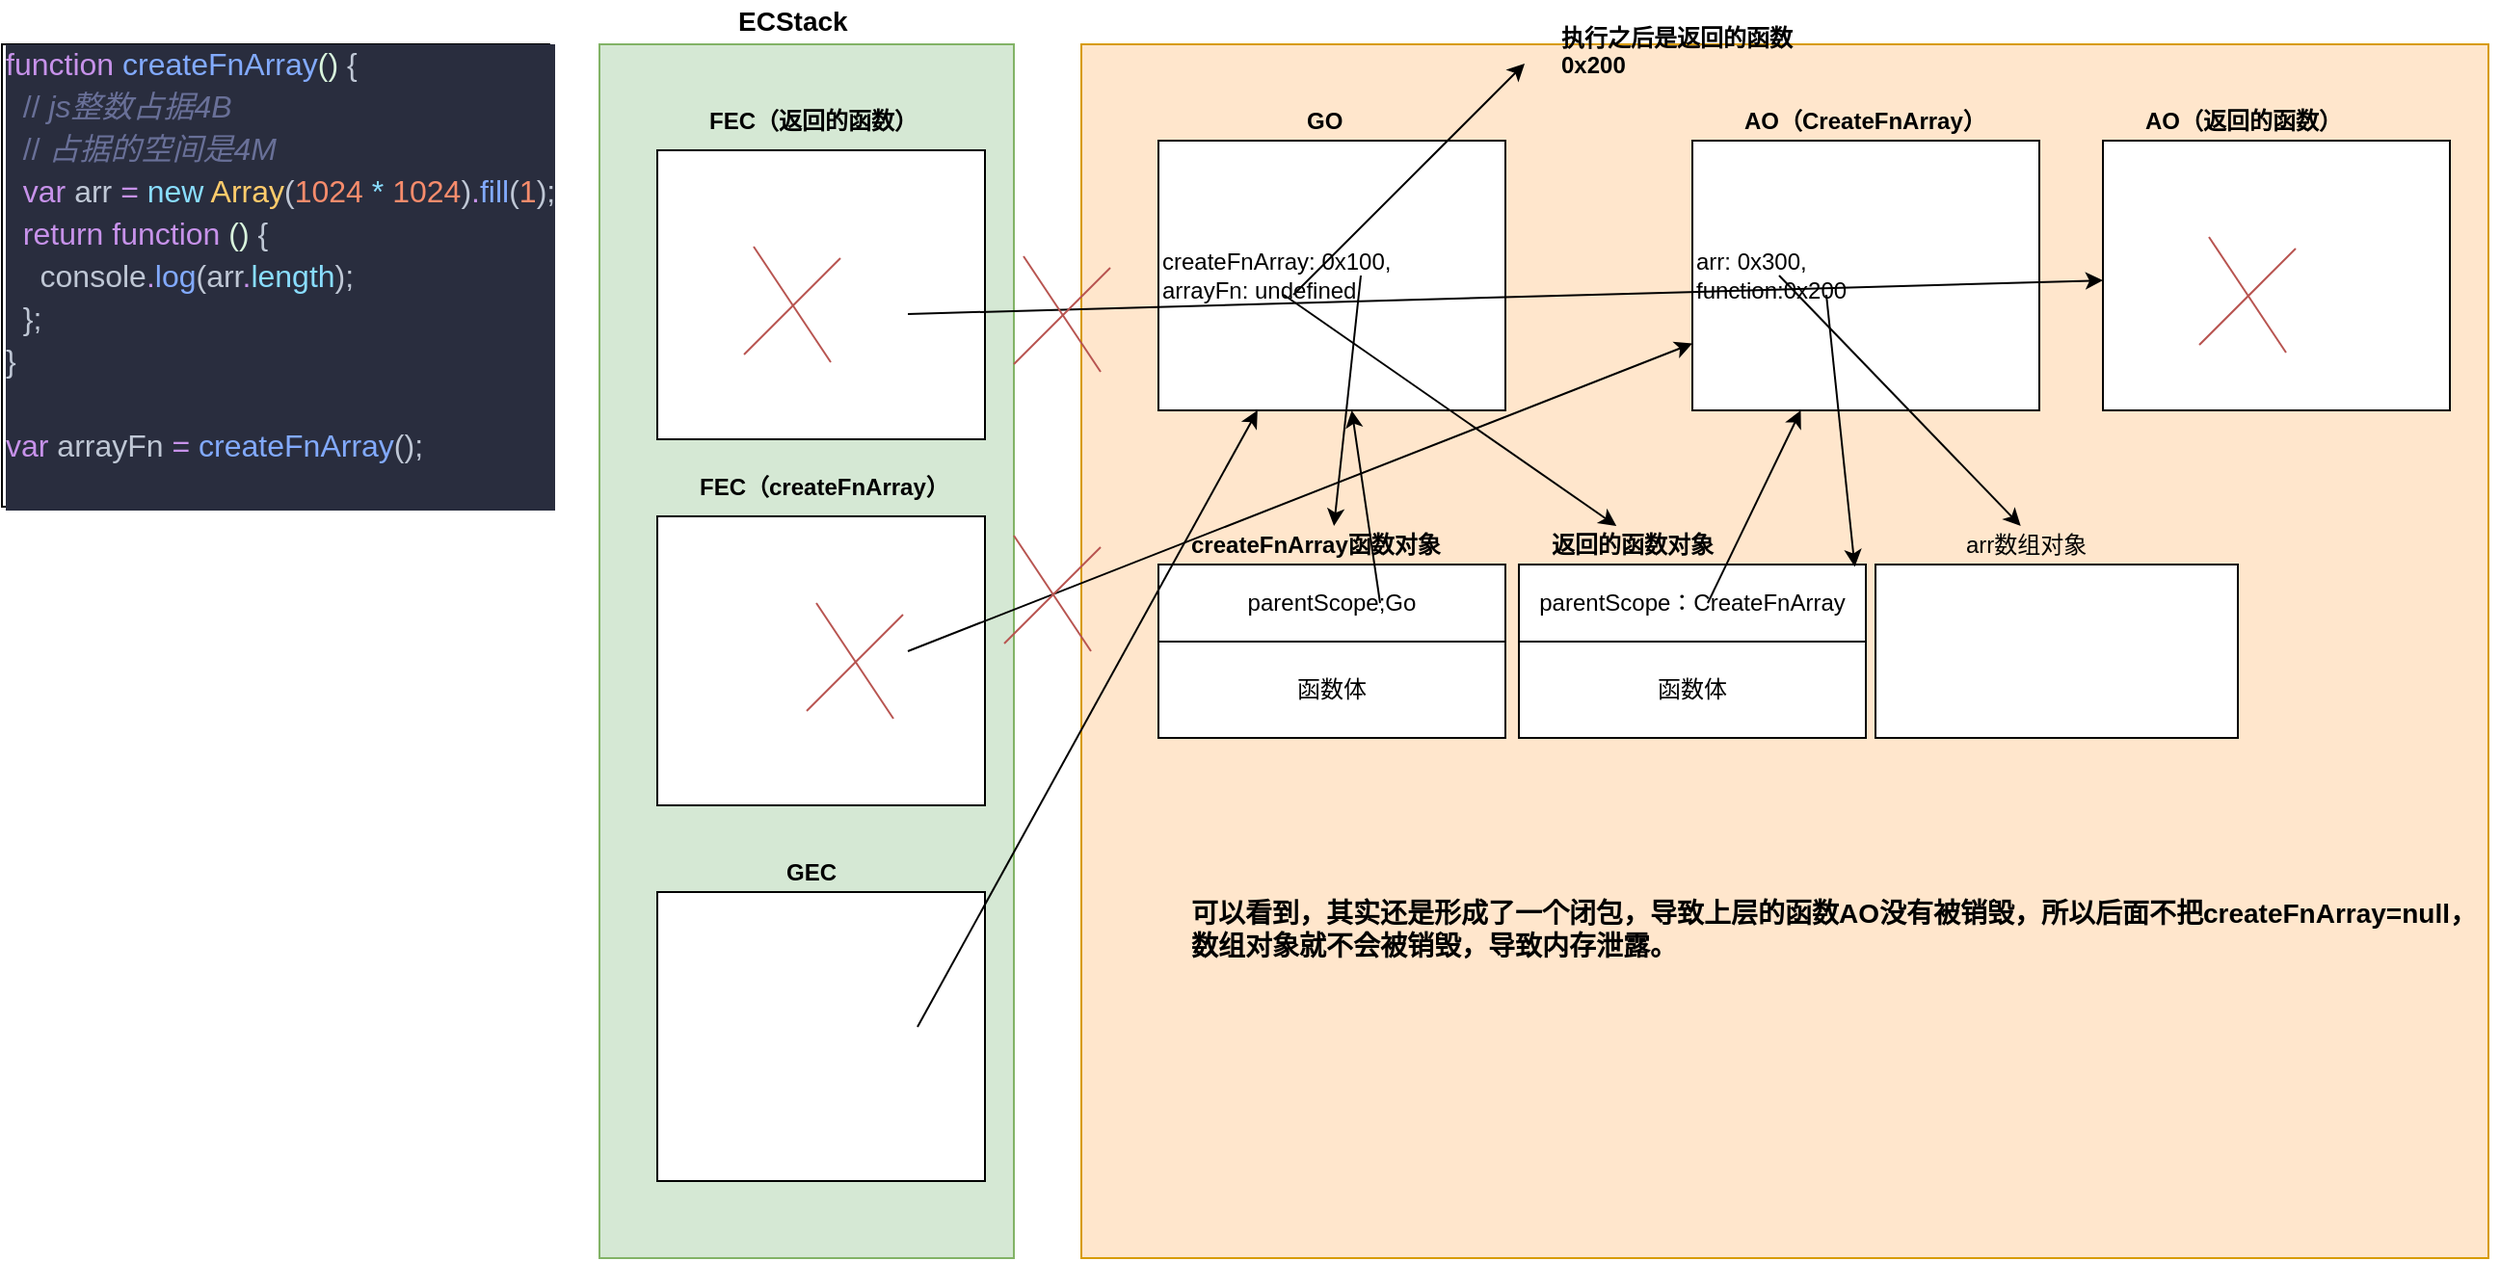 <mxfile version="12.2.4" pages="1"><diagram id="60_z1rfGHC4iB6eDFS-L" name="第 1 页"><mxGraphModel dx="3391" dy="877" grid="1" gridSize="10" guides="1" tooltips="1" connect="1" arrows="1" fold="1" page="1" pageScale="1" pageWidth="2000" pageHeight="2000" math="0" shadow="0"><root><mxCell id="0"/><mxCell id="1" parent="0"/><mxCell id="3" value="&lt;b&gt;&lt;font style=&quot;font-size: 14px&quot;&gt;ECStack&lt;/font&gt;&lt;/b&gt;" style="text;html=1;resizable=0;points=[];autosize=1;align=left;verticalAlign=top;spacingTop=-4;" parent="1" vertex="1"><mxGeometry x="-1590" y="20" width="70" height="20" as="geometry"/></mxCell><mxCell id="4" value="堆" style="rounded=0;whiteSpace=wrap;html=1;fillColor=#ffe6cc;strokeColor=#d79b00;" parent="1" vertex="1"><mxGeometry x="-1410" y="43" width="730" height="630" as="geometry"/></mxCell><mxCell id="5" value="&lt;div style=&quot;color: rgb(191 , 199 , 213) ; background-color: rgb(41 , 45 , 62) ; font-family: &amp;#34;cascadia code&amp;#34; , , &amp;#34;consolas&amp;#34; , &amp;#34;courier new&amp;#34; , monospace , &amp;#34;consolas&amp;#34; , &amp;#34;courier new&amp;#34; , monospace ; font-size: 16px ; line-height: 22px ; white-space: pre&quot;&gt;&lt;div&gt;&lt;div style=&quot;font-family: &amp;#34;cascadia code&amp;#34; , , &amp;#34;consolas&amp;#34; , &amp;#34;courier new&amp;#34; , monospace , &amp;#34;consolas&amp;#34; , &amp;#34;courier new&amp;#34; , monospace ; line-height: 22px&quot;&gt;&lt;div&gt;&lt;div style=&quot;font-family: &amp;#34;cascadia code&amp;#34; , , &amp;#34;consolas&amp;#34; , &amp;#34;courier new&amp;#34; , monospace , &amp;#34;consolas&amp;#34; , &amp;#34;courier new&amp;#34; , monospace ; line-height: 22px&quot;&gt;&lt;div&gt;&lt;div style=&quot;font-family: &amp;#34;cascadia code&amp;#34; , , &amp;#34;consolas&amp;#34; , &amp;#34;courier new&amp;#34; , monospace , &amp;#34;consolas&amp;#34; , &amp;#34;courier new&amp;#34; , monospace ; line-height: 22px&quot;&gt;&lt;div&gt;&lt;div style=&quot;font-family: &amp;#34;cascadia code&amp;#34; , , &amp;#34;consolas&amp;#34; , &amp;#34;courier new&amp;#34; , monospace , &amp;#34;consolas&amp;#34; , &amp;#34;courier new&amp;#34; , monospace ; line-height: 22px&quot;&gt;&lt;div&gt;&lt;span style=&quot;color: #c792ea&quot;&gt;function&lt;/span&gt; &lt;span style=&quot;color: #82aaff&quot;&gt;createFnArray&lt;/span&gt;&lt;span style=&quot;color: #d9f5dd&quot;&gt;()&lt;/span&gt; {&lt;/div&gt;&lt;div&gt;&amp;nbsp; &lt;span style=&quot;color: #697098&quot;&gt;//&lt;/span&gt;&lt;span style=&quot;color: #697098 ; font-style: italic&quot;&gt; js整数占据4B&lt;/span&gt;&lt;/div&gt;&lt;div&gt;&amp;nbsp; &lt;span style=&quot;color: #697098&quot;&gt;//&lt;/span&gt;&lt;span style=&quot;color: #697098 ; font-style: italic&quot;&gt; 占据的空间是4M&lt;/span&gt;&lt;/div&gt;&lt;div&gt;&amp;nbsp; &lt;span style=&quot;color: #c792ea&quot;&gt;var&lt;/span&gt; arr &lt;span style=&quot;color: #c792ea&quot;&gt;=&lt;/span&gt; &lt;span style=&quot;color: #89ddff&quot;&gt;new&lt;/span&gt; &lt;span style=&quot;color: #ffcb6b&quot;&gt;Array&lt;/span&gt;(&lt;span style=&quot;color: #f78c6c&quot;&gt;1024&lt;/span&gt; &lt;span style=&quot;color: #89ddff&quot;&gt;*&lt;/span&gt; &lt;span style=&quot;color: #f78c6c&quot;&gt;1024&lt;/span&gt;)&lt;span style=&quot;color: #c792ea&quot;&gt;.&lt;/span&gt;&lt;span style=&quot;color: #82aaff&quot;&gt;fill&lt;/span&gt;(&lt;span style=&quot;color: #f78c6c&quot;&gt;1&lt;/span&gt;);&lt;/div&gt;&lt;div&gt;&amp;nbsp; &lt;span style=&quot;color: #c792ea&quot;&gt;return&lt;/span&gt; &lt;span style=&quot;color: #c792ea&quot;&gt;function&lt;/span&gt; &lt;span style=&quot;color: #d9f5dd&quot;&gt;()&lt;/span&gt; {&lt;/div&gt;&lt;div&gt;&amp;nbsp; &amp;nbsp; console&lt;span style=&quot;color: #c792ea&quot;&gt;.&lt;/span&gt;&lt;span style=&quot;color: #82aaff&quot;&gt;log&lt;/span&gt;(arr&lt;span style=&quot;color: #c792ea&quot;&gt;.&lt;/span&gt;&lt;span style=&quot;color: #89ddff&quot;&gt;length&lt;/span&gt;);&lt;/div&gt;&lt;div&gt;&amp;nbsp; };&lt;/div&gt;&lt;div&gt;}&lt;/div&gt;&lt;br&gt;&lt;div&gt;&lt;span style=&quot;color: #c792ea&quot;&gt;var&lt;/span&gt; arrayFn &lt;span style=&quot;color: #c792ea&quot;&gt;=&lt;/span&gt; &lt;span style=&quot;color: #82aaff&quot;&gt;createFnArray&lt;/span&gt;();&lt;/div&gt;&lt;br&gt;&lt;/div&gt;&lt;/div&gt;&lt;/div&gt;&lt;/div&gt;&lt;/div&gt;&lt;/div&gt;&lt;/div&gt;&lt;/div&gt;&lt;/div&gt;" style="rounded=0;whiteSpace=wrap;html=1;align=left;" parent="1" vertex="1"><mxGeometry x="-1970" y="43" width="284" height="240" as="geometry"/></mxCell><mxCell id="6" value="栈" style="rounded=0;whiteSpace=wrap;html=1;fillColor=#d5e8d4;strokeColor=#82b366;" parent="1" vertex="1"><mxGeometry x="-1660" y="43" width="215" height="630" as="geometry"/></mxCell><mxCell id="7" value="createFnArray: 0x100,&lt;br&gt;arrayFn: undefined" style="rounded=0;whiteSpace=wrap;html=1;align=left;" parent="1" vertex="1"><mxGeometry x="-1370" y="93" width="180" height="140" as="geometry"/></mxCell><mxCell id="8" value="&lt;b&gt;GO&lt;/b&gt;" style="text;html=1;resizable=0;points=[];autosize=1;align=left;verticalAlign=top;spacingTop=-4;" parent="1" vertex="1"><mxGeometry x="-1295" y="73" width="30" height="20" as="geometry"/></mxCell><mxCell id="11" value="" style="rounded=0;whiteSpace=wrap;html=1;align=left;" parent="1" vertex="1"><mxGeometry x="-1370" y="313" width="180" height="90" as="geometry"/></mxCell><mxCell id="12" value="&lt;b&gt;createFnArray函数对象&lt;/b&gt;" style="text;html=1;resizable=0;points=[];autosize=1;align=left;verticalAlign=top;spacingTop=-4;" parent="1" vertex="1"><mxGeometry x="-1355" y="293" width="150" height="20" as="geometry"/></mxCell><mxCell id="13" value="" style="endArrow=classic;html=1;" parent="1" target="12" edge="1"><mxGeometry width="50" height="50" relative="1" as="geometry"><mxPoint x="-1265" y="163" as="sourcePoint"/><mxPoint x="-1215" y="113" as="targetPoint"/></mxGeometry></mxCell><mxCell id="15" value="" style="endArrow=classic;html=1;" parent="1" edge="1"><mxGeometry width="50" height="50" relative="1" as="geometry"><mxPoint x="-1300" y="173" as="sourcePoint"/><mxPoint x="-1180" y="53" as="targetPoint"/></mxGeometry></mxCell><mxCell id="16" value="&lt;b&gt;执行之后是返回的函数&lt;br&gt;0x200&lt;/b&gt;" style="text;html=1;resizable=0;points=[];autosize=1;align=left;verticalAlign=top;spacingTop=-4;" parent="1" vertex="1"><mxGeometry x="-1163" y="30" width="140" height="30" as="geometry"/></mxCell><mxCell id="18" value="" style="rounded=0;whiteSpace=wrap;html=1;align=left;" parent="1" vertex="1"><mxGeometry x="-1183" y="313" width="180" height="90" as="geometry"/></mxCell><mxCell id="19" value="&lt;b&gt;返回的函数对象&lt;/b&gt;" style="text;html=1;resizable=0;points=[];autosize=1;align=left;verticalAlign=top;spacingTop=-4;" parent="1" vertex="1"><mxGeometry x="-1168" y="293" width="100" height="20" as="geometry"/></mxCell><mxCell id="20" value="parentScope;Go" style="rounded=0;whiteSpace=wrap;html=1;" parent="1" vertex="1"><mxGeometry x="-1370" y="313" width="180" height="40" as="geometry"/></mxCell><mxCell id="21" value="函数体" style="rounded=0;whiteSpace=wrap;html=1;" parent="1" vertex="1"><mxGeometry x="-1370" y="353" width="180" height="50" as="geometry"/></mxCell><mxCell id="22" value="" style="endArrow=classic;html=1;" parent="1" target="7" edge="1"><mxGeometry width="50" height="50" relative="1" as="geometry"><mxPoint x="-1255" y="333" as="sourcePoint"/><mxPoint x="-1205" y="283" as="targetPoint"/></mxGeometry></mxCell><mxCell id="23" value="parentScope：CreateFnArray" style="rounded=0;whiteSpace=wrap;html=1;" parent="1" vertex="1"><mxGeometry x="-1183" y="313" width="180" height="40" as="geometry"/></mxCell><mxCell id="24" value="函数体" style="rounded=0;whiteSpace=wrap;html=1;" parent="1" vertex="1"><mxGeometry x="-1183" y="353" width="180" height="50" as="geometry"/></mxCell><mxCell id="25" value="arr: 0x300,&lt;br&gt;function:0x200" style="rounded=0;whiteSpace=wrap;html=1;align=left;" parent="1" vertex="1"><mxGeometry x="-1093" y="93" width="180" height="140" as="geometry"/></mxCell><mxCell id="26" value="&lt;b&gt;AO（&lt;/b&gt;&lt;b&gt;CreateFnArray&lt;/b&gt;&lt;b&gt;）&lt;/b&gt;" style="text;html=1;resizable=0;points=[];autosize=1;align=left;verticalAlign=top;spacingTop=-4;" parent="1" vertex="1"><mxGeometry x="-1068" y="73" width="140" height="20" as="geometry"/></mxCell><mxCell id="31" value="" style="endArrow=classic;html=1;" parent="1" target="25" edge="1"><mxGeometry width="50" height="50" relative="1" as="geometry"><mxPoint x="-1085" y="333" as="sourcePoint"/><mxPoint x="-1035" y="283" as="targetPoint"/></mxGeometry></mxCell><mxCell id="32" value="" style="endArrow=classic;html=1;" parent="1" target="19" edge="1"><mxGeometry width="50" height="50" relative="1" as="geometry"><mxPoint x="-1305" y="173" as="sourcePoint"/><mxPoint x="-1255" y="243" as="targetPoint"/></mxGeometry></mxCell><mxCell id="34" value="" style="endArrow=classic;html=1;entryX=0.968;entryY=0.03;entryDx=0;entryDy=0;entryPerimeter=0;" parent="1" target="23" edge="1"><mxGeometry width="50" height="50" relative="1" as="geometry"><mxPoint x="-1023.5" y="173" as="sourcePoint"/><mxPoint x="-1023.5" y="293" as="targetPoint"/></mxGeometry></mxCell><mxCell id="35" value="" style="rounded=0;whiteSpace=wrap;html=1;align=left;" parent="1" vertex="1"><mxGeometry x="-880" y="93" width="180" height="140" as="geometry"/></mxCell><mxCell id="36" value="&lt;b&gt;AO（返回的函数&lt;/b&gt;&lt;b&gt;）&lt;/b&gt;" style="text;html=1;resizable=0;points=[];autosize=1;align=left;verticalAlign=top;spacingTop=-4;" parent="1" vertex="1"><mxGeometry x="-860" y="73" width="120" height="20" as="geometry"/></mxCell><mxCell id="37" value="" style="rounded=0;whiteSpace=wrap;html=1;" parent="1" vertex="1"><mxGeometry x="-1630" y="483" width="170" height="150" as="geometry"/></mxCell><mxCell id="38" value="&lt;b&gt;GEC&lt;/b&gt;" style="text;html=1;resizable=0;points=[];autosize=1;align=left;verticalAlign=top;spacingTop=-4;" parent="1" vertex="1"><mxGeometry x="-1565" y="463" width="40" height="20" as="geometry"/></mxCell><mxCell id="40" value="" style="rounded=0;whiteSpace=wrap;html=1;" parent="1" vertex="1"><mxGeometry x="-1630" y="288" width="170" height="150" as="geometry"/></mxCell><mxCell id="41" value="&lt;b&gt;FEC（createFnArray）&lt;/b&gt;" style="text;html=1;resizable=0;points=[];autosize=1;align=left;verticalAlign=top;spacingTop=-4;" parent="1" vertex="1"><mxGeometry x="-1610" y="263" width="150" height="20" as="geometry"/></mxCell><mxCell id="42" value="" style="rounded=0;whiteSpace=wrap;html=1;" parent="1" vertex="1"><mxGeometry x="-1630" y="98" width="170" height="150" as="geometry"/></mxCell><mxCell id="43" value="&lt;b&gt;FEC（返回的函数）&lt;/b&gt;" style="text;html=1;resizable=0;points=[];autosize=1;align=left;verticalAlign=top;spacingTop=-4;" parent="1" vertex="1"><mxGeometry x="-1605" y="73" width="120" height="20" as="geometry"/></mxCell><mxCell id="44" value="" style="endArrow=classic;html=1;" parent="1" target="25" edge="1"><mxGeometry width="50" height="50" relative="1" as="geometry"><mxPoint x="-1500" y="358" as="sourcePoint"/><mxPoint x="-1450" y="308" as="targetPoint"/></mxGeometry></mxCell><mxCell id="45" value="" style="endArrow=classic;html=1;" parent="1" target="35" edge="1"><mxGeometry width="50" height="50" relative="1" as="geometry"><mxPoint x="-1500" y="183" as="sourcePoint"/><mxPoint x="-1450" y="133" as="targetPoint"/></mxGeometry></mxCell><mxCell id="48" value="" style="endArrow=none;html=1;fillColor=#f8cecc;strokeColor=#b85450;" parent="1" edge="1"><mxGeometry width="50" height="50" relative="1" as="geometry"><mxPoint x="-1552.5" y="389" as="sourcePoint"/><mxPoint x="-1502.5" y="339" as="targetPoint"/></mxGeometry></mxCell><mxCell id="49" value="" style="endArrow=none;html=1;fillColor=#f8cecc;strokeColor=#b85450;" parent="1" edge="1"><mxGeometry width="50" height="50" relative="1" as="geometry"><mxPoint x="-1507.5" y="393" as="sourcePoint"/><mxPoint x="-1547.5" y="333" as="targetPoint"/></mxGeometry></mxCell><mxCell id="50" value="" style="endArrow=none;html=1;fillColor=#f8cecc;strokeColor=#b85450;" parent="1" edge="1"><mxGeometry width="50" height="50" relative="1" as="geometry"><mxPoint x="-1585" y="204" as="sourcePoint"/><mxPoint x="-1535" y="154" as="targetPoint"/></mxGeometry></mxCell><mxCell id="51" value="" style="endArrow=none;html=1;fillColor=#f8cecc;strokeColor=#b85450;" parent="1" edge="1"><mxGeometry width="50" height="50" relative="1" as="geometry"><mxPoint x="-1540" y="208" as="sourcePoint"/><mxPoint x="-1580" y="148" as="targetPoint"/></mxGeometry></mxCell><mxCell id="52" value="" style="endArrow=none;html=1;fillColor=#f8cecc;strokeColor=#b85450;" parent="1" edge="1"><mxGeometry width="50" height="50" relative="1" as="geometry"><mxPoint x="-1450" y="354" as="sourcePoint"/><mxPoint x="-1400" y="304" as="targetPoint"/></mxGeometry></mxCell><mxCell id="53" value="" style="endArrow=none;html=1;fillColor=#f8cecc;strokeColor=#b85450;" parent="1" edge="1"><mxGeometry width="50" height="50" relative="1" as="geometry"><mxPoint x="-1405" y="358" as="sourcePoint"/><mxPoint x="-1445" y="298" as="targetPoint"/></mxGeometry></mxCell><mxCell id="54" value="" style="endArrow=none;html=1;fillColor=#f8cecc;strokeColor=#b85450;" parent="1" edge="1"><mxGeometry width="50" height="50" relative="1" as="geometry"><mxPoint x="-1445" y="209" as="sourcePoint"/><mxPoint x="-1395" y="159" as="targetPoint"/></mxGeometry></mxCell><mxCell id="55" value="" style="endArrow=none;html=1;fillColor=#f8cecc;strokeColor=#b85450;" parent="1" edge="1"><mxGeometry width="50" height="50" relative="1" as="geometry"><mxPoint x="-1400" y="213" as="sourcePoint"/><mxPoint x="-1440" y="153" as="targetPoint"/></mxGeometry></mxCell><mxCell id="56" value="" style="endArrow=classic;html=1;" parent="1" target="7" edge="1"><mxGeometry width="50" height="50" relative="1" as="geometry"><mxPoint x="-1495" y="553" as="sourcePoint"/><mxPoint x="-1445" y="503" as="targetPoint"/></mxGeometry></mxCell><mxCell id="59" value="" style="endArrow=none;html=1;fillColor=#f8cecc;strokeColor=#b85450;" parent="1" edge="1"><mxGeometry width="50" height="50" relative="1" as="geometry"><mxPoint x="-830" y="199" as="sourcePoint"/><mxPoint x="-780" y="149" as="targetPoint"/></mxGeometry></mxCell><mxCell id="60" value="" style="endArrow=none;html=1;fillColor=#f8cecc;strokeColor=#b85450;" parent="1" edge="1"><mxGeometry width="50" height="50" relative="1" as="geometry"><mxPoint x="-785" y="203" as="sourcePoint"/><mxPoint x="-825" y="143" as="targetPoint"/></mxGeometry></mxCell><mxCell id="61" value="&lt;b style=&quot;font-size: 14px&quot;&gt;可以看到，其实还是形成了一个闭包，导致上层的函数AO没有被销毁，所以后面不把createFnArray=null，&lt;br&gt;数组对象就不会被销毁，导致内存泄露。&lt;/b&gt;" style="text;html=1;resizable=0;points=[];autosize=1;align=left;verticalAlign=top;spacingTop=-4;" parent="1" vertex="1"><mxGeometry x="-1355" y="483" width="680" height="30" as="geometry"/></mxCell><mxCell id="62" value="" style="endArrow=classic;html=1;" parent="1" target="64" edge="1"><mxGeometry width="50" height="50" relative="1" as="geometry"><mxPoint x="-1048" y="163" as="sourcePoint"/><mxPoint x="-998" y="113" as="targetPoint"/></mxGeometry></mxCell><mxCell id="63" value="" style="rounded=0;whiteSpace=wrap;html=1;" parent="1" vertex="1"><mxGeometry x="-998" y="313" width="188" height="90" as="geometry"/></mxCell><mxCell id="64" value="arr数组对象" style="text;html=1;resizable=0;points=[];autosize=1;align=left;verticalAlign=top;spacingTop=-4;" parent="1" vertex="1"><mxGeometry x="-953" y="293" width="80" height="20" as="geometry"/></mxCell></root></mxGraphModel></diagram></mxfile>